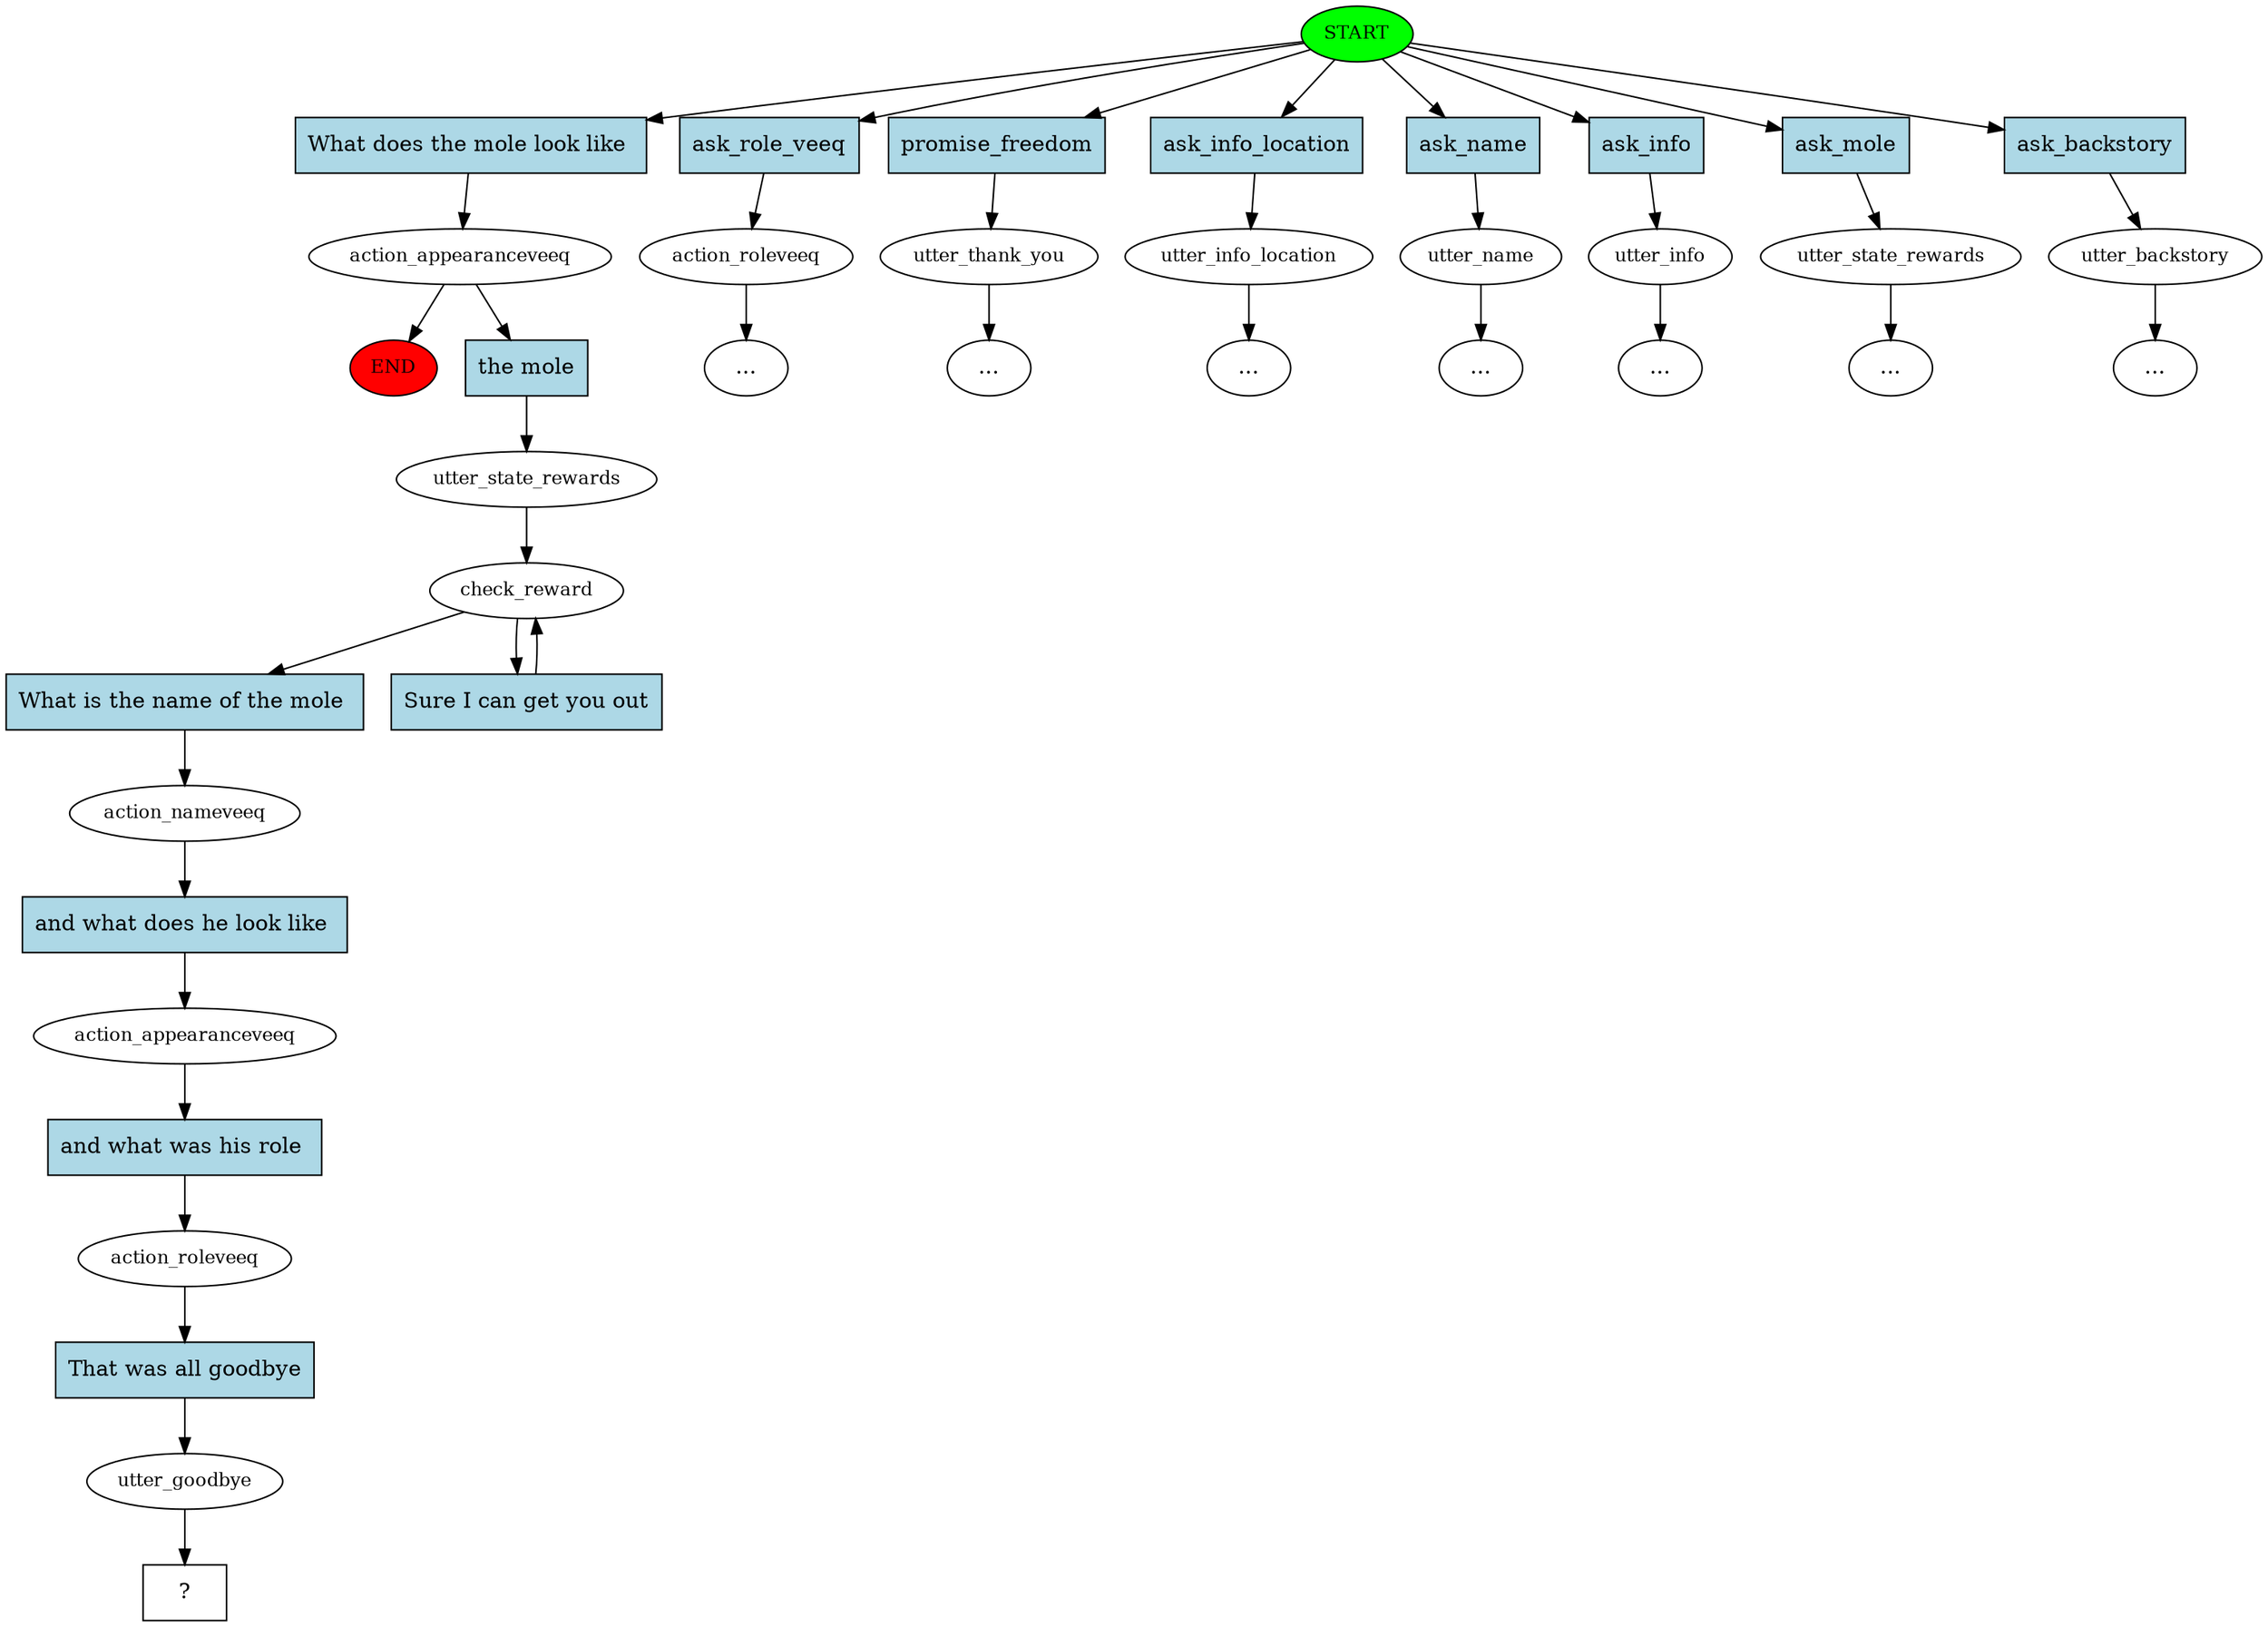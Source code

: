 digraph  {
0 [label=START, fillcolor=green, style=filled, fontsize=12, class="start active"];
"-1" [label=END, fillcolor=red, style=filled, fontsize=12, class=end];
1 [label=action_appearanceveeq, fontsize=12, class=active];
2 [label=action_roleveeq, fontsize=12, class=""];
"-3" [label="...", class=ellipsis];
3 [label=utter_thank_you, fontsize=12, class=""];
"-5" [label="...", class=ellipsis];
5 [label=utter_info_location, fontsize=12, class=""];
"-6" [label="...", class=ellipsis];
6 [label=utter_name, fontsize=12, class=""];
"-7" [label="...", class=ellipsis];
7 [label=utter_info, fontsize=12, class=""];
"-8" [label="...", class=ellipsis];
8 [label=utter_state_rewards, fontsize=12, class=""];
"-11" [label="...", class=ellipsis];
11 [label=utter_backstory, fontsize=12, class=""];
"-12" [label="...", class=ellipsis];
13 [label=utter_state_rewards, fontsize=12, class=active];
14 [label=check_reward, fontsize=12, class=active];
16 [label=action_nameveeq, fontsize=12, class=active];
17 [label=action_appearanceveeq, fontsize=12, class=active];
18 [label=action_roleveeq, fontsize=12, class=active];
19 [label=utter_goodbye, fontsize=12, class=active];
20 [label="  ?  ", shape=rect, class="intent dashed active"];
21 [label="What does the mole look like ", shape=rect, style=filled, fillcolor=lightblue, class="intent active"];
22 [label=ask_role_veeq, shape=rect, style=filled, fillcolor=lightblue, class=intent];
23 [label=promise_freedom, shape=rect, style=filled, fillcolor=lightblue, class=intent];
24 [label=ask_info_location, shape=rect, style=filled, fillcolor=lightblue, class=intent];
25 [label=ask_name, shape=rect, style=filled, fillcolor=lightblue, class=intent];
26 [label=ask_info, shape=rect, style=filled, fillcolor=lightblue, class=intent];
27 [label=ask_mole, shape=rect, style=filled, fillcolor=lightblue, class=intent];
28 [label=ask_backstory, shape=rect, style=filled, fillcolor=lightblue, class=intent];
29 [label="the mole", shape=rect, style=filled, fillcolor=lightblue, class="intent active"];
30 [label="What is the name of the mole ", shape=rect, style=filled, fillcolor=lightblue, class="intent active"];
31 [label="Sure I can get you out", shape=rect, style=filled, fillcolor=lightblue, class="intent active"];
32 [label="and what does he look like ", shape=rect, style=filled, fillcolor=lightblue, class="intent active"];
33 [label="and what was his role ", shape=rect, style=filled, fillcolor=lightblue, class="intent active"];
34 [label="That was all goodbye", shape=rect, style=filled, fillcolor=lightblue, class="intent active"];
0 -> 21  [key=0, class=active];
0 -> 22  [key=0, class=""];
0 -> 23  [key=0, class=""];
0 -> 24  [key=0, class=""];
0 -> 25  [key=0, class=""];
0 -> 26  [key=0, class=""];
0 -> 27  [key=0, class=""];
0 -> 28  [key=0, class=""];
1 -> "-1"  [key=NONE, label="", class=""];
1 -> 29  [key=0, class=active];
2 -> "-3"  [key=NONE, label="", class=""];
3 -> "-5"  [key=NONE, label="", class=""];
5 -> "-6"  [key=NONE, label="", class=""];
6 -> "-7"  [key=NONE, label="", class=""];
7 -> "-8"  [key=NONE, label="", class=""];
8 -> "-11"  [key=NONE, label="", class=""];
11 -> "-12"  [key=NONE, label="", class=""];
13 -> 14  [key=NONE, label="", class=active];
14 -> 30  [key=0, class=active];
14 -> 31  [key=0, class=active];
16 -> 32  [key=0, class=active];
17 -> 33  [key=0, class=active];
18 -> 34  [key=0, class=active];
19 -> 20  [key=NONE, label="", class=active];
21 -> 1  [key=0, class=active];
22 -> 2  [key=0, class=""];
23 -> 3  [key=0, class=""];
24 -> 5  [key=0, class=""];
25 -> 6  [key=0, class=""];
26 -> 7  [key=0, class=""];
27 -> 8  [key=0, class=""];
28 -> 11  [key=0, class=""];
29 -> 13  [key=0, class=active];
30 -> 16  [key=0, class=active];
31 -> 14  [key=0, class=active];
32 -> 17  [key=0, class=active];
33 -> 18  [key=0, class=active];
34 -> 19  [key=0, class=active];
}
